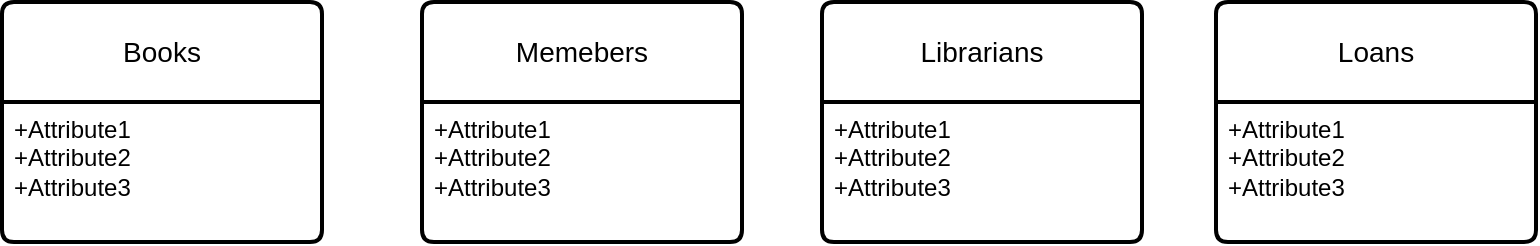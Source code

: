 <mxfile version="24.4.9" type="github">
  <diagram name="Page-1" id="alZYzKVGm1rKLEuzF7Mi">
    <mxGraphModel dx="954" dy="618" grid="1" gridSize="10" guides="1" tooltips="1" connect="1" arrows="1" fold="1" page="1" pageScale="1" pageWidth="827" pageHeight="1169" math="0" shadow="0">
      <root>
        <mxCell id="0" />
        <mxCell id="1" parent="0" />
        <mxCell id="uGziqLOks5biJ_jzIfbc-1" value="Books" style="swimlane;childLayout=stackLayout;horizontal=1;startSize=50;horizontalStack=0;rounded=1;fontSize=14;fontStyle=0;strokeWidth=2;resizeParent=0;resizeLast=1;shadow=0;dashed=0;align=center;arcSize=4;whiteSpace=wrap;html=1;" vertex="1" parent="1">
          <mxGeometry x="60" y="50" width="160" height="120" as="geometry" />
        </mxCell>
        <mxCell id="uGziqLOks5biJ_jzIfbc-2" value="+Attribute1&#xa;+Attribute2&#xa;+Attribute3" style="align=left;strokeColor=none;fillColor=none;spacingLeft=4;fontSize=12;verticalAlign=top;resizable=0;rotatable=0;part=1;html=1;" vertex="1" parent="uGziqLOks5biJ_jzIfbc-1">
          <mxGeometry y="50" width="160" height="70" as="geometry" />
        </mxCell>
        <mxCell id="uGziqLOks5biJ_jzIfbc-3" value="Loans" style="swimlane;childLayout=stackLayout;horizontal=1;startSize=50;horizontalStack=0;rounded=1;fontSize=14;fontStyle=0;strokeWidth=2;resizeParent=0;resizeLast=1;shadow=0;dashed=0;align=center;arcSize=4;whiteSpace=wrap;html=1;" vertex="1" parent="1">
          <mxGeometry x="667" y="50" width="160" height="120" as="geometry" />
        </mxCell>
        <mxCell id="uGziqLOks5biJ_jzIfbc-4" value="+Attribute1&#xa;+Attribute2&#xa;+Attribute3" style="align=left;strokeColor=none;fillColor=none;spacingLeft=4;fontSize=12;verticalAlign=top;resizable=0;rotatable=0;part=1;html=1;" vertex="1" parent="uGziqLOks5biJ_jzIfbc-3">
          <mxGeometry y="50" width="160" height="70" as="geometry" />
        </mxCell>
        <mxCell id="uGziqLOks5biJ_jzIfbc-5" value="Librarians" style="swimlane;childLayout=stackLayout;horizontal=1;startSize=50;horizontalStack=0;rounded=1;fontSize=14;fontStyle=0;strokeWidth=2;resizeParent=0;resizeLast=1;shadow=0;dashed=0;align=center;arcSize=4;whiteSpace=wrap;html=1;" vertex="1" parent="1">
          <mxGeometry x="470" y="50" width="160" height="120" as="geometry" />
        </mxCell>
        <mxCell id="uGziqLOks5biJ_jzIfbc-6" value="+Attribute1&#xa;+Attribute2&#xa;+Attribute3" style="align=left;strokeColor=none;fillColor=none;spacingLeft=4;fontSize=12;verticalAlign=top;resizable=0;rotatable=0;part=1;html=1;" vertex="1" parent="uGziqLOks5biJ_jzIfbc-5">
          <mxGeometry y="50" width="160" height="70" as="geometry" />
        </mxCell>
        <mxCell id="uGziqLOks5biJ_jzIfbc-7" value="Memebers" style="swimlane;childLayout=stackLayout;horizontal=1;startSize=50;horizontalStack=0;rounded=1;fontSize=14;fontStyle=0;strokeWidth=2;resizeParent=0;resizeLast=1;shadow=0;dashed=0;align=center;arcSize=4;whiteSpace=wrap;html=1;" vertex="1" parent="1">
          <mxGeometry x="270" y="50" width="160" height="120" as="geometry" />
        </mxCell>
        <mxCell id="uGziqLOks5biJ_jzIfbc-8" value="+Attribute1&#xa;+Attribute2&#xa;+Attribute3" style="align=left;strokeColor=none;fillColor=none;spacingLeft=4;fontSize=12;verticalAlign=top;resizable=0;rotatable=0;part=1;html=1;" vertex="1" parent="uGziqLOks5biJ_jzIfbc-7">
          <mxGeometry y="50" width="160" height="70" as="geometry" />
        </mxCell>
      </root>
    </mxGraphModel>
  </diagram>
</mxfile>
